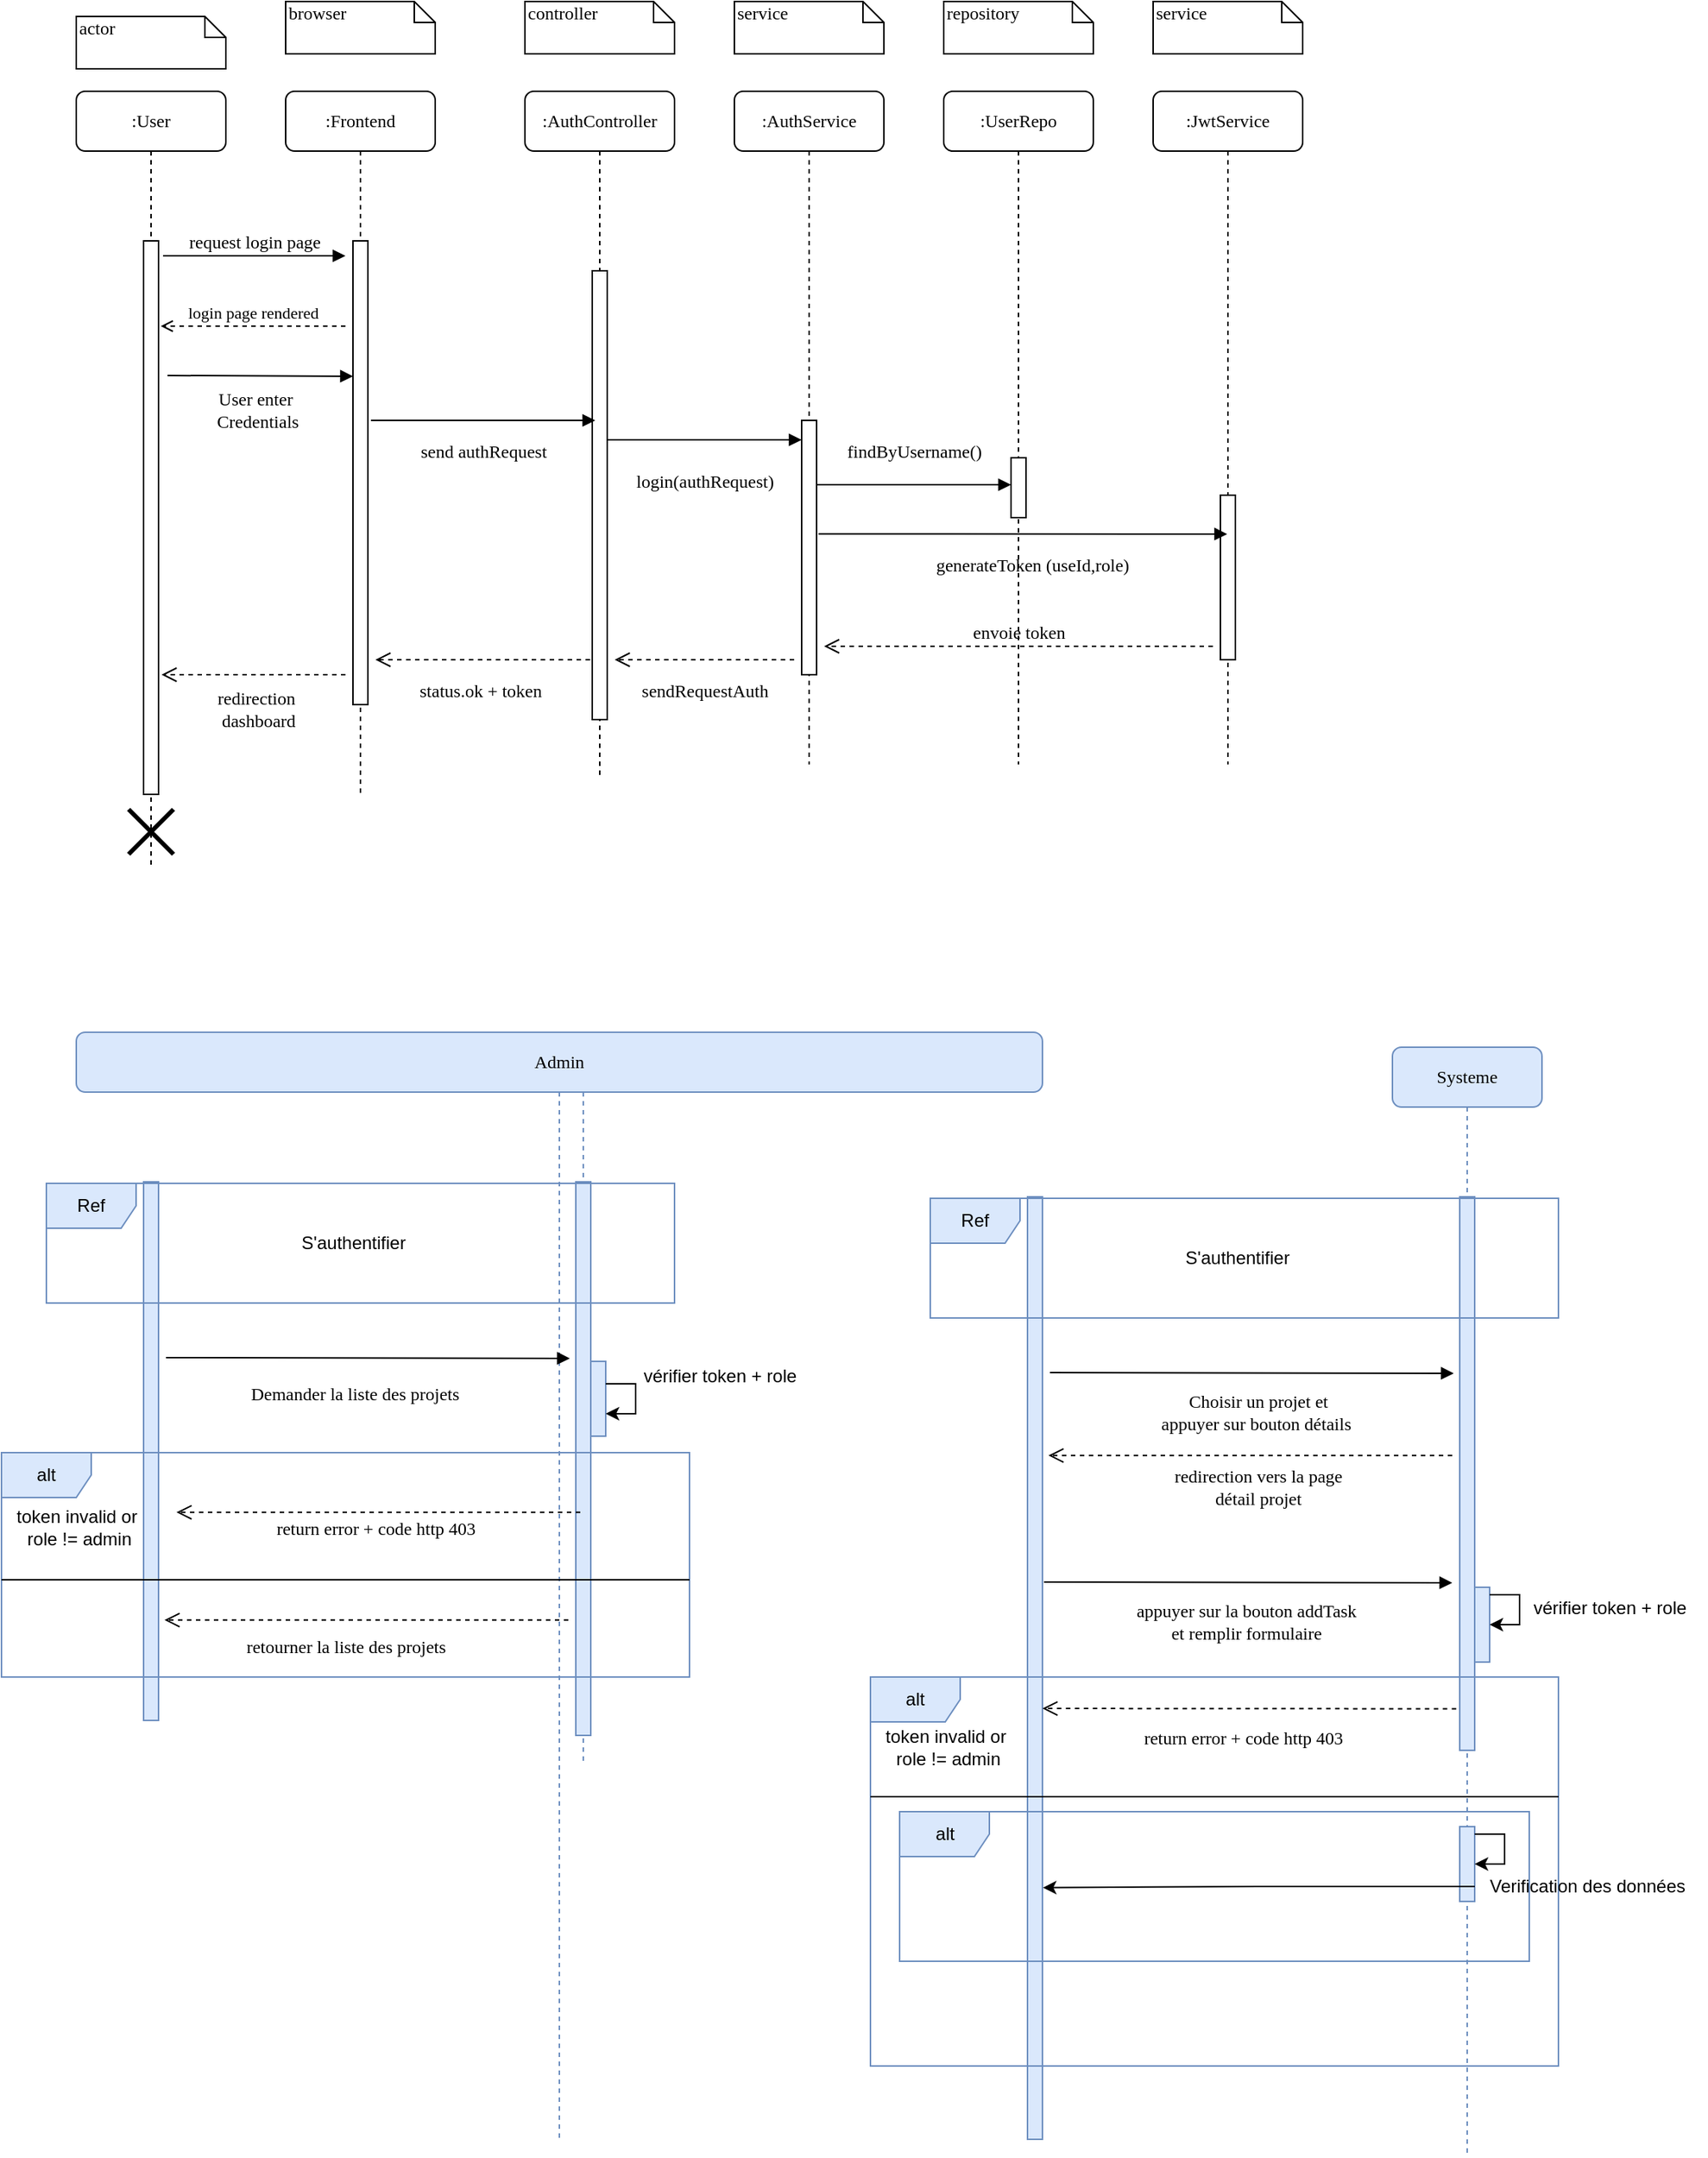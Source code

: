 <mxfile version="22.1.11" type="github">
  <diagram name="Page-1" id="13e1069c-82ec-6db2-03f1-153e76fe0fe0">
    <mxGraphModel dx="1357" dy="669" grid="1" gridSize="10" guides="1" tooltips="1" connect="1" arrows="1" fold="1" page="1" pageScale="1" pageWidth="1100" pageHeight="850" background="none" math="0" shadow="0">
      <root>
        <mxCell id="0" />
        <mxCell id="1" parent="0" />
        <mxCell id="7baba1c4bc27f4b0-2" value=":Frontend" style="shape=umlLifeline;perimeter=lifelinePerimeter;whiteSpace=wrap;html=1;container=1;collapsible=0;recursiveResize=0;outlineConnect=0;rounded=1;shadow=0;comic=0;labelBackgroundColor=none;strokeWidth=1;fontFamily=Verdana;fontSize=12;align=center;" parent="1" vertex="1">
          <mxGeometry x="240" y="80" width="100" height="470" as="geometry" />
        </mxCell>
        <mxCell id="7baba1c4bc27f4b0-10" value="" style="html=1;points=[];perimeter=orthogonalPerimeter;rounded=0;shadow=0;comic=0;labelBackgroundColor=none;strokeWidth=1;fontFamily=Verdana;fontSize=12;align=center;" parent="7baba1c4bc27f4b0-2" vertex="1">
          <mxGeometry x="45" y="100" width="10" height="310" as="geometry" />
        </mxCell>
        <mxCell id="CY3SNnEuFbN-5DLH5aWB-10" value="status.ok + token" style="html=1;verticalAlign=bottom;endArrow=open;dashed=1;endSize=8;labelBackgroundColor=none;fontFamily=Verdana;fontSize=12;" parent="7baba1c4bc27f4b0-2" source="7baba1c4bc27f4b0-3" edge="1">
          <mxGeometry x="0.064" y="30" relative="1" as="geometry">
            <mxPoint x="60" y="380" as="targetPoint" />
            <mxPoint x="180" y="380" as="sourcePoint" />
            <mxPoint as="offset" />
          </mxGeometry>
        </mxCell>
        <mxCell id="CY3SNnEuFbN-5DLH5aWB-14" value="redirection&lt;br&gt;&amp;nbsp;dashboard" style="html=1;verticalAlign=bottom;endArrow=open;dashed=1;endSize=8;labelBackgroundColor=none;fontFamily=Verdana;fontSize=12;" parent="7baba1c4bc27f4b0-2" edge="1">
          <mxGeometry x="-0.024" y="40" relative="1" as="geometry">
            <mxPoint x="-83" y="390" as="targetPoint" />
            <mxPoint x="40" y="390" as="sourcePoint" />
            <mxPoint as="offset" />
          </mxGeometry>
        </mxCell>
        <mxCell id="7baba1c4bc27f4b0-3" value=":AuthController" style="shape=umlLifeline;perimeter=lifelinePerimeter;whiteSpace=wrap;html=1;container=1;collapsible=0;recursiveResize=0;outlineConnect=0;rounded=1;shadow=0;comic=0;labelBackgroundColor=none;strokeWidth=1;fontFamily=Verdana;fontSize=12;align=center;" parent="1" vertex="1">
          <mxGeometry x="400" y="80" width="100" height="460" as="geometry" />
        </mxCell>
        <mxCell id="7baba1c4bc27f4b0-13" value="" style="html=1;points=[];perimeter=orthogonalPerimeter;rounded=0;shadow=0;comic=0;labelBackgroundColor=none;strokeWidth=1;fontFamily=Verdana;fontSize=12;align=center;" parent="7baba1c4bc27f4b0-3" vertex="1">
          <mxGeometry x="45" y="120" width="10" height="300" as="geometry" />
        </mxCell>
        <mxCell id="7baba1c4bc27f4b0-4" value=":AuthService" style="shape=umlLifeline;perimeter=lifelinePerimeter;whiteSpace=wrap;html=1;container=1;collapsible=0;recursiveResize=0;outlineConnect=0;rounded=1;shadow=0;comic=0;labelBackgroundColor=none;strokeWidth=1;fontFamily=Verdana;fontSize=12;align=center;" parent="1" vertex="1">
          <mxGeometry x="540" y="80" width="100" height="450" as="geometry" />
        </mxCell>
        <mxCell id="7baba1c4bc27f4b0-5" value=":UserRepo" style="shape=umlLifeline;perimeter=lifelinePerimeter;whiteSpace=wrap;html=1;container=1;collapsible=0;recursiveResize=0;outlineConnect=0;rounded=1;shadow=0;comic=0;labelBackgroundColor=none;strokeWidth=1;fontFamily=Verdana;fontSize=12;align=center;" parent="1" vertex="1">
          <mxGeometry x="680" y="80" width="100" height="450" as="geometry" />
        </mxCell>
        <mxCell id="7baba1c4bc27f4b0-19" value="" style="html=1;points=[];perimeter=orthogonalPerimeter;rounded=0;shadow=0;comic=0;labelBackgroundColor=none;strokeWidth=1;fontFamily=Verdana;fontSize=12;align=center;" parent="7baba1c4bc27f4b0-5" vertex="1">
          <mxGeometry x="45" y="245" width="10" height="40" as="geometry" />
        </mxCell>
        <mxCell id="7baba1c4bc27f4b0-6" value=":JwtService" style="shape=umlLifeline;perimeter=lifelinePerimeter;whiteSpace=wrap;html=1;container=1;collapsible=0;recursiveResize=0;outlineConnect=0;rounded=1;shadow=0;comic=0;labelBackgroundColor=none;strokeWidth=1;fontFamily=Verdana;fontSize=12;align=center;" parent="1" vertex="1">
          <mxGeometry x="820" y="80" width="100" height="450" as="geometry" />
        </mxCell>
        <mxCell id="CY3SNnEuFbN-5DLH5aWB-7" value="" style="html=1;points=[];perimeter=orthogonalPerimeter;rounded=0;shadow=0;comic=0;labelBackgroundColor=none;strokeWidth=1;fontFamily=Verdana;fontSize=12;align=center;" parent="7baba1c4bc27f4b0-6" vertex="1">
          <mxGeometry x="45" y="270" width="10" height="110" as="geometry" />
        </mxCell>
        <mxCell id="7baba1c4bc27f4b0-8" value=":User" style="shape=umlLifeline;perimeter=lifelinePerimeter;whiteSpace=wrap;html=1;container=1;collapsible=0;recursiveResize=0;outlineConnect=0;rounded=1;shadow=0;comic=0;labelBackgroundColor=none;strokeWidth=1;fontFamily=Verdana;fontSize=12;align=center;" parent="1" vertex="1">
          <mxGeometry x="100" y="80" width="100" height="520" as="geometry" />
        </mxCell>
        <mxCell id="7baba1c4bc27f4b0-9" value="" style="html=1;points=[];perimeter=orthogonalPerimeter;rounded=0;shadow=0;comic=0;labelBackgroundColor=none;strokeWidth=1;fontFamily=Verdana;fontSize=12;align=center;" parent="7baba1c4bc27f4b0-8" vertex="1">
          <mxGeometry x="45" y="100" width="10" height="370" as="geometry" />
        </mxCell>
        <mxCell id="CY3SNnEuFbN-5DLH5aWB-2" value="User enter&amp;nbsp;&lt;br&gt;Credentials" style="html=1;verticalAlign=bottom;endArrow=block;entryX=-0.053;entryY=0.049;labelBackgroundColor=none;fontFamily=Verdana;fontSize=12;edgeStyle=elbowEdgeStyle;elbow=vertical;entryDx=0;entryDy=0;entryPerimeter=0;" parent="7baba1c4bc27f4b0-8" edge="1">
          <mxGeometry x="-0.04" y="-39" relative="1" as="geometry">
            <mxPoint x="61" y="190" as="sourcePoint" />
            <mxPoint x="185" y="191" as="targetPoint" />
            <mxPoint as="offset" />
          </mxGeometry>
        </mxCell>
        <mxCell id="AqSRrWF4Oe-zVU10NFuZ-1" value="" style="shape=umlDestroy;whiteSpace=wrap;html=1;strokeWidth=3;targetShapes=umlLifeline;" vertex="1" parent="7baba1c4bc27f4b0-8">
          <mxGeometry x="35" y="480" width="30" height="30" as="geometry" />
        </mxCell>
        <mxCell id="7baba1c4bc27f4b0-16" value="" style="html=1;points=[];perimeter=orthogonalPerimeter;rounded=0;shadow=0;comic=0;labelBackgroundColor=none;strokeWidth=1;fontFamily=Verdana;fontSize=12;align=center;" parent="1" vertex="1">
          <mxGeometry x="585" y="300" width="10" height="170" as="geometry" />
        </mxCell>
        <mxCell id="7baba1c4bc27f4b0-17" value="login(authRequest)" style="html=1;verticalAlign=bottom;endArrow=block;labelBackgroundColor=none;fontFamily=Verdana;fontSize=12;edgeStyle=elbowEdgeStyle;elbow=vertical;" parent="1" edge="1">
          <mxGeometry y="-37" relative="1" as="geometry">
            <mxPoint x="455" y="313" as="sourcePoint" />
            <Array as="points">
              <mxPoint x="460" y="313" />
            </Array>
            <mxPoint x="585" y="313" as="targetPoint" />
            <mxPoint as="offset" />
          </mxGeometry>
        </mxCell>
        <mxCell id="7baba1c4bc27f4b0-20" value="findByUsername()" style="html=1;verticalAlign=bottom;endArrow=block;entryX=0;entryY=0;labelBackgroundColor=none;fontFamily=Verdana;fontSize=12;edgeStyle=elbowEdgeStyle;elbow=vertical;" parent="1" edge="1">
          <mxGeometry y="13" relative="1" as="geometry">
            <mxPoint x="595" y="343" as="sourcePoint" />
            <mxPoint x="725" y="343" as="targetPoint" />
            <mxPoint as="offset" />
          </mxGeometry>
        </mxCell>
        <mxCell id="7baba1c4bc27f4b0-11" value="request login page" style="html=1;verticalAlign=bottom;endArrow=block;labelBackgroundColor=none;fontFamily=Verdana;fontSize=12;edgeStyle=elbowEdgeStyle;elbow=vertical;" parent="1" edge="1">
          <mxGeometry x="0.003" relative="1" as="geometry">
            <mxPoint x="158" y="190" as="sourcePoint" />
            <mxPoint x="280" y="190" as="targetPoint" />
            <mxPoint as="offset" />
          </mxGeometry>
        </mxCell>
        <mxCell id="7baba1c4bc27f4b0-40" value="actor" style="shape=note;whiteSpace=wrap;html=1;size=14;verticalAlign=top;align=left;spacingTop=-6;rounded=0;shadow=0;comic=0;labelBackgroundColor=none;strokeWidth=1;fontFamily=Verdana;fontSize=12" parent="1" vertex="1">
          <mxGeometry x="100" y="30" width="100" height="35" as="geometry" />
        </mxCell>
        <mxCell id="7baba1c4bc27f4b0-41" value="browser" style="shape=note;whiteSpace=wrap;html=1;size=14;verticalAlign=top;align=left;spacingTop=-6;rounded=0;shadow=0;comic=0;labelBackgroundColor=none;strokeWidth=1;fontFamily=Verdana;fontSize=12" parent="1" vertex="1">
          <mxGeometry x="240" y="20" width="100" height="35" as="geometry" />
        </mxCell>
        <mxCell id="7baba1c4bc27f4b0-42" value="controller" style="shape=note;whiteSpace=wrap;html=1;size=14;verticalAlign=top;align=left;spacingTop=-6;rounded=0;shadow=0;comic=0;labelBackgroundColor=none;strokeWidth=1;fontFamily=Verdana;fontSize=12" parent="1" vertex="1">
          <mxGeometry x="400" y="20" width="100" height="35" as="geometry" />
        </mxCell>
        <mxCell id="7baba1c4bc27f4b0-43" value="service" style="shape=note;whiteSpace=wrap;html=1;size=14;verticalAlign=top;align=left;spacingTop=-6;rounded=0;shadow=0;comic=0;labelBackgroundColor=none;strokeWidth=1;fontFamily=Verdana;fontSize=12" parent="1" vertex="1">
          <mxGeometry x="540" y="20" width="100" height="35" as="geometry" />
        </mxCell>
        <mxCell id="7baba1c4bc27f4b0-44" value="repository" style="shape=note;whiteSpace=wrap;html=1;size=14;verticalAlign=top;align=left;spacingTop=-6;rounded=0;shadow=0;comic=0;labelBackgroundColor=none;strokeWidth=1;fontFamily=Verdana;fontSize=12" parent="1" vertex="1">
          <mxGeometry x="680" y="20" width="100" height="35" as="geometry" />
        </mxCell>
        <mxCell id="7baba1c4bc27f4b0-45" value="service" style="shape=note;whiteSpace=wrap;html=1;size=14;verticalAlign=top;align=left;spacingTop=-6;rounded=0;shadow=0;comic=0;labelBackgroundColor=none;strokeWidth=1;fontFamily=Verdana;fontSize=12" parent="1" vertex="1">
          <mxGeometry x="820" y="20" width="100" height="35" as="geometry" />
        </mxCell>
        <mxCell id="CY3SNnEuFbN-5DLH5aWB-1" value="&lt;font style=&quot;font-size: 11px;&quot;&gt;login page rendered&lt;/font&gt;" style="html=1;verticalAlign=bottom;endArrow=open;labelBackgroundColor=none;fontFamily=Verdana;fontSize=12;edgeStyle=elbowEdgeStyle;elbow=vertical;endFill=0;dashed=1;" parent="1" edge="1">
          <mxGeometry relative="1" as="geometry">
            <mxPoint x="280" y="237" as="sourcePoint" />
            <mxPoint x="156.5" y="237" as="targetPoint" />
          </mxGeometry>
        </mxCell>
        <mxCell id="CY3SNnEuFbN-5DLH5aWB-3" value="send authRequest" style="html=1;verticalAlign=bottom;endArrow=block;entryX=0;entryY=0;labelBackgroundColor=none;fontFamily=Verdana;fontSize=12;edgeStyle=elbowEdgeStyle;elbow=vertical;" parent="1" edge="1">
          <mxGeometry y="-30" relative="1" as="geometry">
            <mxPoint x="297" y="300" as="sourcePoint" />
            <mxPoint x="447" y="300" as="targetPoint" />
            <mxPoint as="offset" />
          </mxGeometry>
        </mxCell>
        <mxCell id="CY3SNnEuFbN-5DLH5aWB-8" value="envoie token" style="html=1;verticalAlign=bottom;endArrow=open;dashed=1;endSize=8;labelBackgroundColor=none;fontFamily=Verdana;fontSize=12;" parent="1" edge="1">
          <mxGeometry relative="1" as="geometry">
            <mxPoint x="600" y="451" as="targetPoint" />
            <mxPoint x="860" y="451" as="sourcePoint" />
          </mxGeometry>
        </mxCell>
        <mxCell id="CY3SNnEuFbN-5DLH5aWB-9" value="sendRequestAuth" style="html=1;verticalAlign=bottom;endArrow=open;dashed=1;endSize=8;labelBackgroundColor=none;fontFamily=Verdana;fontSize=12;" parent="1" edge="1">
          <mxGeometry y="30" relative="1" as="geometry">
            <mxPoint x="460" y="460" as="targetPoint" />
            <mxPoint x="580" y="460" as="sourcePoint" />
            <mxPoint as="offset" />
          </mxGeometry>
        </mxCell>
        <mxCell id="CY3SNnEuFbN-5DLH5aWB-5" value="generateToken (useId,role)" style="html=1;verticalAlign=bottom;endArrow=block;labelBackgroundColor=none;fontFamily=Verdana;fontSize=12;edgeStyle=elbowEdgeStyle;elbow=vertical;exitX=1.128;exitY=0.664;exitDx=0;exitDy=0;exitPerimeter=0;" parent="1" edge="1">
          <mxGeometry x="0.043" y="-30" relative="1" as="geometry">
            <mxPoint x="596.28" y="375.88" as="sourcePoint" />
            <mxPoint x="869.5" y="376" as="targetPoint" />
            <mxPoint as="offset" />
          </mxGeometry>
        </mxCell>
        <mxCell id="AqSRrWF4Oe-zVU10NFuZ-2" value="Systeme" style="shape=umlLifeline;perimeter=lifelinePerimeter;whiteSpace=wrap;html=1;container=1;collapsible=0;recursiveResize=0;outlineConnect=0;rounded=1;shadow=0;comic=0;labelBackgroundColor=none;strokeWidth=1;fontFamily=Verdana;fontSize=12;align=center;fillColor=#dae8fc;strokeColor=#6c8ebf;" vertex="1" parent="1">
          <mxGeometry x="389" y="709" width="100" height="488" as="geometry" />
        </mxCell>
        <mxCell id="AqSRrWF4Oe-zVU10NFuZ-3" value="" style="html=1;points=[];perimeter=orthogonalPerimeter;rounded=0;shadow=0;comic=0;labelBackgroundColor=none;strokeWidth=1;fontFamily=Verdana;fontSize=12;align=center;fillColor=#dae8fc;strokeColor=#6c8ebf;" vertex="1" parent="AqSRrWF4Oe-zVU10NFuZ-2">
          <mxGeometry x="45" y="100" width="10" height="370" as="geometry" />
        </mxCell>
        <mxCell id="AqSRrWF4Oe-zVU10NFuZ-18" value="" style="html=1;points=[[0,0,0,0,5],[0,1,0,0,-5],[1,0,0,0,5],[1,1,0,0,-5]];perimeter=orthogonalPerimeter;outlineConnect=0;targetShapes=umlLifeline;portConstraint=eastwest;newEdgeStyle={&quot;curved&quot;:0,&quot;rounded&quot;:0};fillColor=#dae8fc;strokeColor=#6c8ebf;" vertex="1" parent="AqSRrWF4Oe-zVU10NFuZ-2">
          <mxGeometry x="55" y="220" width="10" height="50" as="geometry" />
        </mxCell>
        <mxCell id="AqSRrWF4Oe-zVU10NFuZ-19" style="edgeStyle=orthogonalEdgeStyle;rounded=0;orthogonalLoop=1;jettySize=auto;html=1;curved=0;" edge="1" parent="AqSRrWF4Oe-zVU10NFuZ-2" source="AqSRrWF4Oe-zVU10NFuZ-18" target="AqSRrWF4Oe-zVU10NFuZ-18">
          <mxGeometry relative="1" as="geometry" />
        </mxCell>
        <mxCell id="AqSRrWF4Oe-zVU10NFuZ-6" value="Admin" style="shape=umlLifeline;perimeter=lifelinePerimeter;whiteSpace=wrap;html=1;container=1;collapsible=0;recursiveResize=0;outlineConnect=0;rounded=1;shadow=0;comic=0;labelBackgroundColor=none;strokeWidth=1;fontFamily=Verdana;fontSize=12;align=center;fillColor=#dae8fc;strokeColor=#6c8ebf;" vertex="1" parent="1">
          <mxGeometry x="100" y="709" width="646" height="740" as="geometry" />
        </mxCell>
        <mxCell id="AqSRrWF4Oe-zVU10NFuZ-7" value="" style="html=1;points=[];perimeter=orthogonalPerimeter;rounded=0;shadow=0;comic=0;labelBackgroundColor=none;strokeWidth=1;fontFamily=Verdana;fontSize=12;align=center;fillColor=#dae8fc;strokeColor=#6c8ebf;" vertex="1" parent="AqSRrWF4Oe-zVU10NFuZ-6">
          <mxGeometry x="45" y="100" width="10" height="360" as="geometry" />
        </mxCell>
        <mxCell id="AqSRrWF4Oe-zVU10NFuZ-43" value="" style="html=1;points=[];perimeter=orthogonalPerimeter;rounded=0;shadow=0;comic=0;labelBackgroundColor=none;strokeWidth=1;fontFamily=Verdana;fontSize=12;align=center;fillColor=#dae8fc;strokeColor=#6c8ebf;" vertex="1" parent="AqSRrWF4Oe-zVU10NFuZ-6">
          <mxGeometry x="636" y="110" width="10" height="630" as="geometry" />
        </mxCell>
        <mxCell id="AqSRrWF4Oe-zVU10NFuZ-8" value="Demander la liste des projets" style="html=1;verticalAlign=bottom;endArrow=block;labelBackgroundColor=none;fontFamily=Verdana;fontSize=12;edgeStyle=elbowEdgeStyle;elbow=vertical;" edge="1" parent="1">
          <mxGeometry x="-0.066" y="-33" relative="1" as="geometry">
            <mxPoint x="160" y="926.5" as="sourcePoint" />
            <mxPoint x="430" y="927" as="targetPoint" />
            <mxPoint as="offset" />
          </mxGeometry>
        </mxCell>
        <mxCell id="AqSRrWF4Oe-zVU10NFuZ-16" value="Ref" style="shape=umlFrame;whiteSpace=wrap;html=1;pointerEvents=0;fillColor=#dae8fc;strokeColor=#6c8ebf;" vertex="1" parent="1">
          <mxGeometry x="80" y="810" width="420" height="80" as="geometry" />
        </mxCell>
        <mxCell id="AqSRrWF4Oe-zVU10NFuZ-17" value="S&#39;authentifier" style="text;html=1;align=center;verticalAlign=middle;resizable=0;points=[];autosize=1;strokeColor=none;fillColor=none;" vertex="1" parent="1">
          <mxGeometry x="240" y="835" width="90" height="30" as="geometry" />
        </mxCell>
        <mxCell id="AqSRrWF4Oe-zVU10NFuZ-20" value="vérifier token + role" style="text;html=1;align=center;verticalAlign=middle;resizable=0;points=[];autosize=1;strokeColor=none;fillColor=none;" vertex="1" parent="1">
          <mxGeometry x="465" y="924" width="130" height="30" as="geometry" />
        </mxCell>
        <mxCell id="AqSRrWF4Oe-zVU10NFuZ-22" value="alt" style="shape=umlFrame;whiteSpace=wrap;html=1;pointerEvents=0;fillColor=#dae8fc;strokeColor=#6c8ebf;" vertex="1" parent="1">
          <mxGeometry x="50" y="990" width="460" height="150" as="geometry" />
        </mxCell>
        <mxCell id="AqSRrWF4Oe-zVU10NFuZ-24" value="return error + code http 403" style="html=1;verticalAlign=bottom;endArrow=open;dashed=1;endSize=8;labelBackgroundColor=none;fontFamily=Verdana;fontSize=12;entryX=1.5;entryY=0.57;entryDx=0;entryDy=0;entryPerimeter=0;exitX=-0.232;exitY=0.925;exitDx=0;exitDy=0;exitPerimeter=0;" edge="1" parent="1" source="AqSRrWF4Oe-zVU10NFuZ-40">
          <mxGeometry x="0.031" y="29" relative="1" as="geometry">
            <mxPoint x="746" y="1161.02" as="targetPoint" />
            <mxPoint x="1016" y="1161" as="sourcePoint" />
            <mxPoint as="offset" />
          </mxGeometry>
        </mxCell>
        <mxCell id="AqSRrWF4Oe-zVU10NFuZ-25" value="token invalid or&lt;br&gt;&amp;nbsp;role != admin" style="text;html=1;align=center;verticalAlign=middle;resizable=0;points=[];autosize=1;strokeColor=none;fillColor=none;" vertex="1" parent="1">
          <mxGeometry x="50" y="1020" width="100" height="40" as="geometry" />
        </mxCell>
        <mxCell id="AqSRrWF4Oe-zVU10NFuZ-27" value="" style="line;strokeWidth=1;fillColor=none;align=left;verticalAlign=middle;spacingTop=-1;spacingLeft=3;spacingRight=3;rotatable=0;labelPosition=right;points=[];portConstraint=eastwest;strokeColor=inherit;" vertex="1" parent="1">
          <mxGeometry x="50" y="1071" width="460" height="8" as="geometry" />
        </mxCell>
        <mxCell id="AqSRrWF4Oe-zVU10NFuZ-30" value="retourner la liste des projets" style="html=1;verticalAlign=bottom;endArrow=open;dashed=1;endSize=8;labelBackgroundColor=none;fontFamily=Verdana;fontSize=12;entryX=1.5;entryY=0.57;entryDx=0;entryDy=0;entryPerimeter=0;exitX=-0.4;exitY=0.633;exitDx=0;exitDy=0;exitPerimeter=0;" edge="1" parent="1">
          <mxGeometry x="0.104" y="27" relative="1" as="geometry">
            <mxPoint x="159" y="1101.9" as="targetPoint" />
            <mxPoint x="429" y="1101.88" as="sourcePoint" />
            <mxPoint as="offset" />
          </mxGeometry>
        </mxCell>
        <mxCell id="AqSRrWF4Oe-zVU10NFuZ-39" value="Systeme" style="shape=umlLifeline;perimeter=lifelinePerimeter;whiteSpace=wrap;html=1;container=1;collapsible=0;recursiveResize=0;outlineConnect=0;rounded=1;shadow=0;comic=0;labelBackgroundColor=none;strokeWidth=1;fontFamily=Verdana;fontSize=12;align=center;fillColor=#dae8fc;strokeColor=#6c8ebf;" vertex="1" parent="1">
          <mxGeometry x="980" y="719" width="100" height="741" as="geometry" />
        </mxCell>
        <mxCell id="AqSRrWF4Oe-zVU10NFuZ-40" value="" style="html=1;points=[];perimeter=orthogonalPerimeter;rounded=0;shadow=0;comic=0;labelBackgroundColor=none;strokeWidth=1;fontFamily=Verdana;fontSize=12;align=center;fillColor=#dae8fc;strokeColor=#6c8ebf;" vertex="1" parent="AqSRrWF4Oe-zVU10NFuZ-39">
          <mxGeometry x="45" y="100" width="10" height="370" as="geometry" />
        </mxCell>
        <mxCell id="AqSRrWF4Oe-zVU10NFuZ-41" value="" style="html=1;points=[[0,0,0,0,5],[0,1,0,0,-5],[1,0,0,0,5],[1,1,0,0,-5]];perimeter=orthogonalPerimeter;outlineConnect=0;targetShapes=umlLifeline;portConstraint=eastwest;newEdgeStyle={&quot;curved&quot;:0,&quot;rounded&quot;:0};fillColor=#dae8fc;strokeColor=#6c8ebf;" vertex="1" parent="AqSRrWF4Oe-zVU10NFuZ-39">
          <mxGeometry x="55" y="361" width="10" height="50" as="geometry" />
        </mxCell>
        <mxCell id="AqSRrWF4Oe-zVU10NFuZ-67" style="edgeStyle=orthogonalEdgeStyle;rounded=0;orthogonalLoop=1;jettySize=auto;html=1;curved=0;exitX=1;exitY=0;exitDx=0;exitDy=5;exitPerimeter=0;" edge="1" parent="AqSRrWF4Oe-zVU10NFuZ-39" source="AqSRrWF4Oe-zVU10NFuZ-41" target="AqSRrWF4Oe-zVU10NFuZ-41">
          <mxGeometry relative="1" as="geometry" />
        </mxCell>
        <mxCell id="AqSRrWF4Oe-zVU10NFuZ-44" value="Choisir un projet et &lt;br&gt;appuyer sur bouton détails&amp;nbsp;" style="html=1;verticalAlign=bottom;endArrow=block;labelBackgroundColor=none;fontFamily=Verdana;fontSize=12;edgeStyle=elbowEdgeStyle;elbow=vertical;" edge="1" parent="1">
          <mxGeometry x="0.029" y="-43" relative="1" as="geometry">
            <mxPoint x="751" y="936.5" as="sourcePoint" />
            <mxPoint x="1021" y="937" as="targetPoint" />
            <mxPoint as="offset" />
          </mxGeometry>
        </mxCell>
        <mxCell id="AqSRrWF4Oe-zVU10NFuZ-45" value="Ref" style="shape=umlFrame;whiteSpace=wrap;html=1;pointerEvents=0;fillColor=#dae8fc;strokeColor=#6c8ebf;" vertex="1" parent="1">
          <mxGeometry x="671" y="820" width="420" height="80" as="geometry" />
        </mxCell>
        <mxCell id="AqSRrWF4Oe-zVU10NFuZ-46" value="S&#39;authentifier" style="text;html=1;align=center;verticalAlign=middle;resizable=0;points=[];autosize=1;strokeColor=none;fillColor=none;" vertex="1" parent="1">
          <mxGeometry x="831" y="845" width="90" height="30" as="geometry" />
        </mxCell>
        <mxCell id="AqSRrWF4Oe-zVU10NFuZ-50" value="token invalid or&lt;br&gt;&amp;nbsp;role != admin" style="text;html=1;align=center;verticalAlign=middle;resizable=0;points=[];autosize=1;strokeColor=none;fillColor=none;" vertex="1" parent="1">
          <mxGeometry x="631" y="1167" width="100" height="40" as="geometry" />
        </mxCell>
        <mxCell id="AqSRrWF4Oe-zVU10NFuZ-59" value="redirection vers la page &lt;br&gt;détail projet" style="html=1;verticalAlign=bottom;endArrow=open;dashed=1;endSize=8;labelBackgroundColor=none;fontFamily=Verdana;fontSize=12;entryX=1.5;entryY=0.57;entryDx=0;entryDy=0;entryPerimeter=0;exitX=-0.4;exitY=0.633;exitDx=0;exitDy=0;exitPerimeter=0;" edge="1" parent="1">
          <mxGeometry x="-0.037" y="38" relative="1" as="geometry">
            <mxPoint x="750" y="991.9" as="targetPoint" />
            <mxPoint x="1020" y="991.88" as="sourcePoint" />
            <mxPoint as="offset" />
          </mxGeometry>
        </mxCell>
        <mxCell id="AqSRrWF4Oe-zVU10NFuZ-61" value="appuyer sur la bouton addTask&lt;br&gt;et remplir formulaire" style="html=1;verticalAlign=bottom;endArrow=block;labelBackgroundColor=none;fontFamily=Verdana;fontSize=12;edgeStyle=elbowEdgeStyle;elbow=vertical;" edge="1" parent="1">
          <mxGeometry x="-0.014" y="-43" relative="1" as="geometry">
            <mxPoint x="747" y="1076.5" as="sourcePoint" />
            <mxPoint x="1020" y="1077" as="targetPoint" />
            <mxPoint as="offset" />
          </mxGeometry>
        </mxCell>
        <mxCell id="AqSRrWF4Oe-zVU10NFuZ-65" value="vérifier token + role" style="text;html=1;align=center;verticalAlign=middle;resizable=0;points=[];autosize=1;strokeColor=none;fillColor=none;" vertex="1" parent="1">
          <mxGeometry x="1060" y="1079" width="130" height="30" as="geometry" />
        </mxCell>
        <mxCell id="AqSRrWF4Oe-zVU10NFuZ-68" value="alt" style="shape=umlFrame;whiteSpace=wrap;html=1;pointerEvents=0;fillColor=#dae8fc;strokeColor=#6c8ebf;" vertex="1" parent="1">
          <mxGeometry x="631" y="1140" width="460" height="260" as="geometry" />
        </mxCell>
        <mxCell id="AqSRrWF4Oe-zVU10NFuZ-69" value="" style="line;strokeWidth=1;fillColor=none;align=left;verticalAlign=middle;spacingTop=-1;spacingLeft=3;spacingRight=3;rotatable=0;labelPosition=right;points=[];portConstraint=eastwest;strokeColor=inherit;" vertex="1" parent="1">
          <mxGeometry x="631" y="1216" width="460" height="8" as="geometry" />
        </mxCell>
        <mxCell id="AqSRrWF4Oe-zVU10NFuZ-70" value="return error + code http 403" style="html=1;verticalAlign=bottom;endArrow=open;dashed=1;endSize=8;labelBackgroundColor=none;fontFamily=Verdana;fontSize=12;entryX=1.5;entryY=0.57;entryDx=0;entryDy=0;entryPerimeter=0;exitX=-0.4;exitY=0.633;exitDx=0;exitDy=0;exitPerimeter=0;" edge="1" parent="1">
          <mxGeometry x="0.015" y="20" relative="1" as="geometry">
            <mxPoint x="167" y="1029.9" as="targetPoint" />
            <mxPoint x="437" y="1029.88" as="sourcePoint" />
            <mxPoint as="offset" />
          </mxGeometry>
        </mxCell>
        <mxCell id="AqSRrWF4Oe-zVU10NFuZ-71" value="" style="html=1;points=[[0,0,0,0,5],[0,1,0,0,-5],[1,0,0,0,5],[1,1,0,0,-5]];perimeter=orthogonalPerimeter;outlineConnect=0;targetShapes=umlLifeline;portConstraint=eastwest;newEdgeStyle={&quot;curved&quot;:0,&quot;rounded&quot;:0};fillColor=#dae8fc;strokeColor=#6c8ebf;" vertex="1" parent="1">
          <mxGeometry x="1025" y="1240" width="10" height="50" as="geometry" />
        </mxCell>
        <mxCell id="AqSRrWF4Oe-zVU10NFuZ-72" value="alt" style="shape=umlFrame;whiteSpace=wrap;html=1;pointerEvents=0;fillColor=#dae8fc;strokeColor=#6c8ebf;" vertex="1" parent="1">
          <mxGeometry x="650.5" y="1230" width="421" height="100" as="geometry" />
        </mxCell>
        <mxCell id="AqSRrWF4Oe-zVU10NFuZ-73" value="Verification des données" style="text;html=1;align=center;verticalAlign=middle;resizable=0;points=[];autosize=1;strokeColor=none;fillColor=none;" vertex="1" parent="1">
          <mxGeometry x="1035" y="1265" width="150" height="30" as="geometry" />
        </mxCell>
        <mxCell id="AqSRrWF4Oe-zVU10NFuZ-74" style="edgeStyle=orthogonalEdgeStyle;rounded=0;orthogonalLoop=1;jettySize=auto;html=1;curved=0;exitX=1;exitY=0;exitDx=0;exitDy=5;exitPerimeter=0;" edge="1" parent="1" source="AqSRrWF4Oe-zVU10NFuZ-71" target="AqSRrWF4Oe-zVU10NFuZ-71">
          <mxGeometry relative="1" as="geometry" />
        </mxCell>
        <mxCell id="AqSRrWF4Oe-zVU10NFuZ-75" style="edgeStyle=orthogonalEdgeStyle;rounded=0;orthogonalLoop=1;jettySize=auto;html=1;entryX=1.031;entryY=0.733;entryDx=0;entryDy=0;entryPerimeter=0;" edge="1" parent="1" source="AqSRrWF4Oe-zVU10NFuZ-73" target="AqSRrWF4Oe-zVU10NFuZ-43">
          <mxGeometry relative="1" as="geometry" />
        </mxCell>
      </root>
    </mxGraphModel>
  </diagram>
</mxfile>
